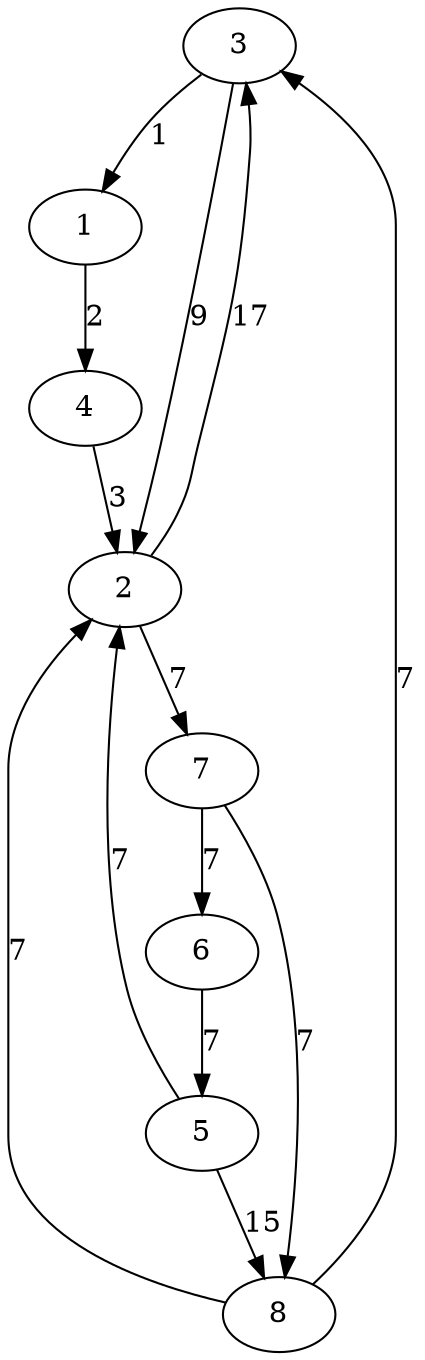 digraph graphname {
	3 -> 1 [label=1];
	3 -> 2 [label=9];
	1 -> 4 [label=2];
	4 -> 2 [label=3];
	8 -> 2 [label=7];
	7 -> 6 [label=7];
	6 -> 5 [label=7];
	5 -> 2 [label=7];
	8 -> 3 [label=7];
	2 -> 7 [label=7];
	7 -> 8 [label=7];
	5 -> 8 [label=15];
	2 -> 3 [label=17];
}